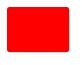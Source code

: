 @startuml

skinparam ClassBackgroundColor #Red
skinparam ClassFontColor #Red
skinparam ClassBorderColor #Red

skinparam ClassStereotypeFontSize 0
skinparam CircledCharacterFontSize 0
skinparam CircledCharacterRadius 0
skinparam ClassBorderThickness 0
skinparam Shadowing false

class Dummy

@enduml